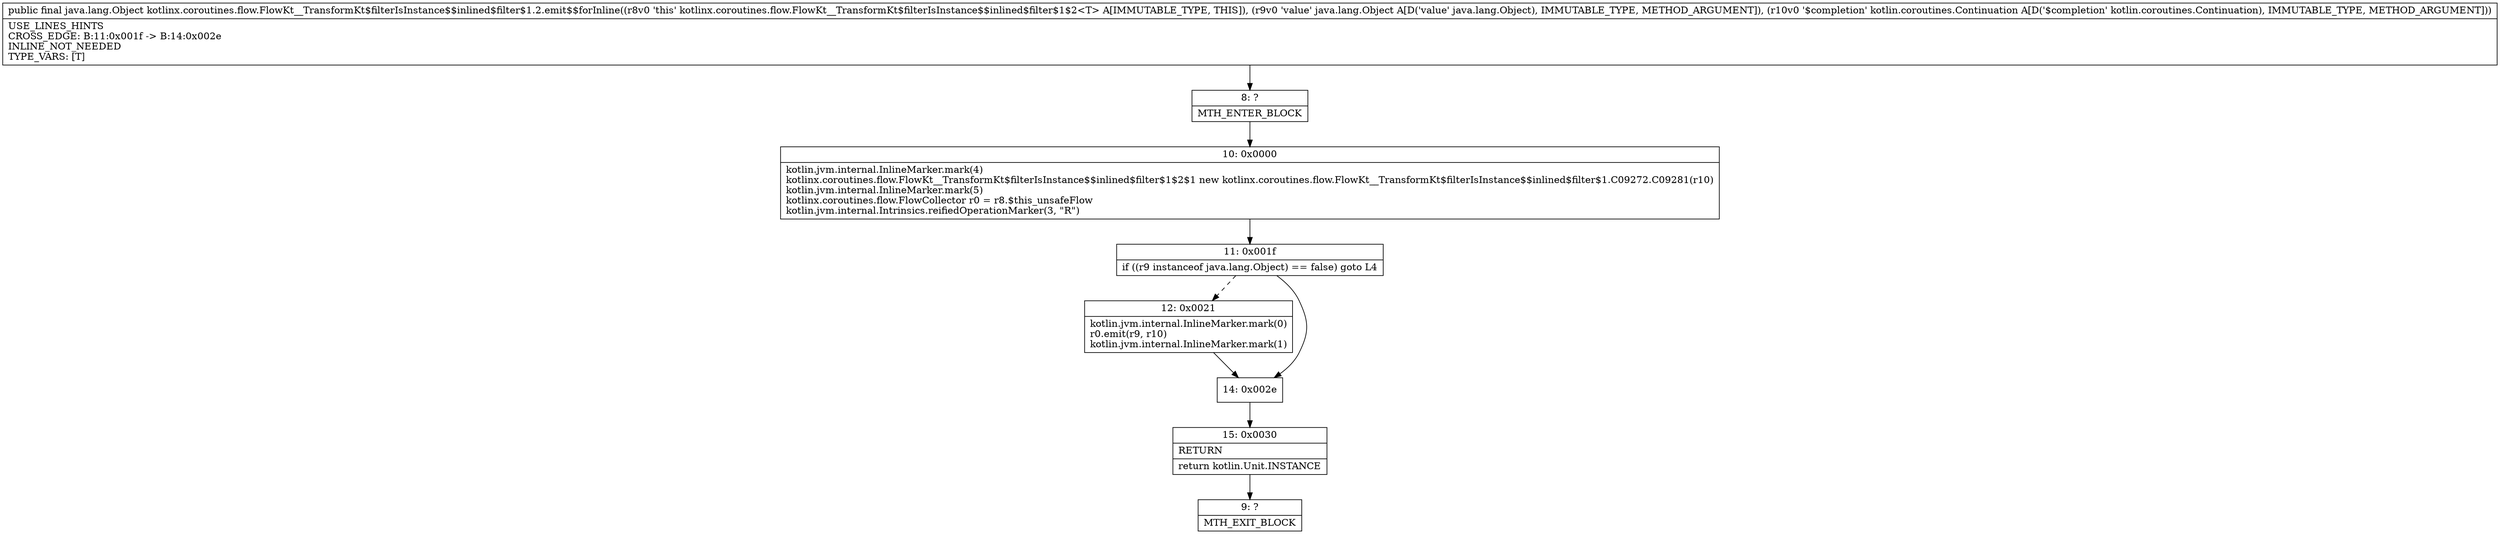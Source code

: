 digraph "CFG forkotlinx.coroutines.flow.FlowKt__TransformKt$filterIsInstance$$inlined$filter$1.2.emit$$forInline(Ljava\/lang\/Object;Lkotlin\/coroutines\/Continuation;)Ljava\/lang\/Object;" {
Node_8 [shape=record,label="{8\:\ ?|MTH_ENTER_BLOCK\l}"];
Node_10 [shape=record,label="{10\:\ 0x0000|kotlin.jvm.internal.InlineMarker.mark(4)\lkotlinx.coroutines.flow.FlowKt__TransformKt$filterIsInstance$$inlined$filter$1$2$1 new kotlinx.coroutines.flow.FlowKt__TransformKt$filterIsInstance$$inlined$filter$1.C09272.C09281(r10)\lkotlin.jvm.internal.InlineMarker.mark(5)\lkotlinx.coroutines.flow.FlowCollector r0 = r8.$this_unsafeFlow\lkotlin.jvm.internal.Intrinsics.reifiedOperationMarker(3, \"R\")\l}"];
Node_11 [shape=record,label="{11\:\ 0x001f|if ((r9 instanceof java.lang.Object) == false) goto L4\l}"];
Node_12 [shape=record,label="{12\:\ 0x0021|kotlin.jvm.internal.InlineMarker.mark(0)\lr0.emit(r9, r10)\lkotlin.jvm.internal.InlineMarker.mark(1)\l}"];
Node_14 [shape=record,label="{14\:\ 0x002e}"];
Node_15 [shape=record,label="{15\:\ 0x0030|RETURN\l|return kotlin.Unit.INSTANCE\l}"];
Node_9 [shape=record,label="{9\:\ ?|MTH_EXIT_BLOCK\l}"];
MethodNode[shape=record,label="{public final java.lang.Object kotlinx.coroutines.flow.FlowKt__TransformKt$filterIsInstance$$inlined$filter$1.2.emit$$forInline((r8v0 'this' kotlinx.coroutines.flow.FlowKt__TransformKt$filterIsInstance$$inlined$filter$1$2\<T\> A[IMMUTABLE_TYPE, THIS]), (r9v0 'value' java.lang.Object A[D('value' java.lang.Object), IMMUTABLE_TYPE, METHOD_ARGUMENT]), (r10v0 '$completion' kotlin.coroutines.Continuation A[D('$completion' kotlin.coroutines.Continuation), IMMUTABLE_TYPE, METHOD_ARGUMENT]))  | USE_LINES_HINTS\lCROSS_EDGE: B:11:0x001f \-\> B:14:0x002e\lINLINE_NOT_NEEDED\lTYPE_VARS: [T]\l}"];
MethodNode -> Node_8;Node_8 -> Node_10;
Node_10 -> Node_11;
Node_11 -> Node_12[style=dashed];
Node_11 -> Node_14;
Node_12 -> Node_14;
Node_14 -> Node_15;
Node_15 -> Node_9;
}

